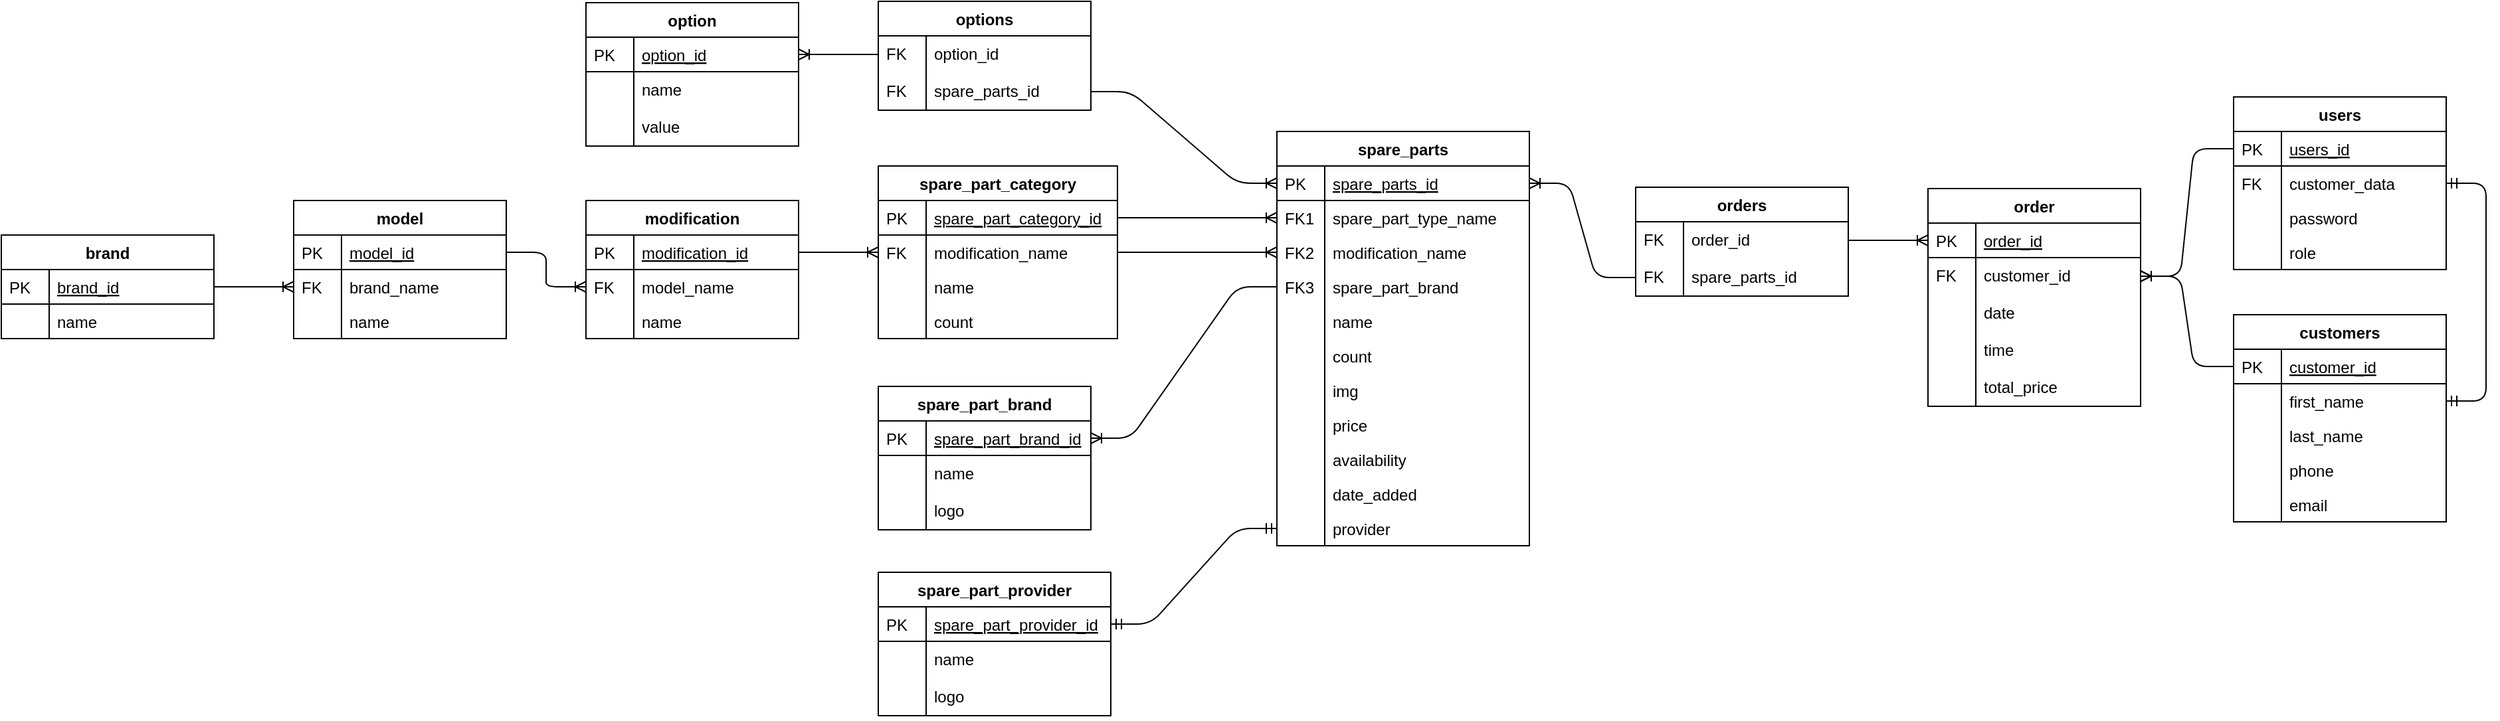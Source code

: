 <mxfile version="13.0.3" type="device"><diagram id="C5RBs43oDa-KdzZeNtuy" name="Page-1"><mxGraphModel dx="1422" dy="822" grid="1" gridSize="5" guides="1" tooltips="1" connect="1" arrows="1" fold="1" page="1" pageScale="1" pageWidth="827" pageHeight="1169" math="0" shadow="0"><root><mxCell id="WIyWlLk6GJQsqaUBKTNV-0"/><mxCell id="WIyWlLk6GJQsqaUBKTNV-1" parent="WIyWlLk6GJQsqaUBKTNV-0"/><mxCell id="DU6NOYqYR6JIWYNQKBQl-0" value="" style="edgeStyle=entityRelationEdgeStyle;fontSize=12;html=1;endArrow=ERoneToMany;" parent="WIyWlLk6GJQsqaUBKTNV-1" source="zkfFHV4jXpPFQw0GAbJ--52" target="zkfFHV4jXpPFQw0GAbJ--59" edge="1"><mxGeometry width="100" height="100" relative="1" as="geometry"><mxPoint x="360" y="540" as="sourcePoint"/><mxPoint x="460" y="440" as="targetPoint"/></mxGeometry></mxCell><mxCell id="DU6NOYqYR6JIWYNQKBQl-1" value="" style="edgeStyle=entityRelationEdgeStyle;fontSize=12;html=1;endArrow=ERoneToMany;" parent="WIyWlLk6GJQsqaUBKTNV-1" source="zkfFHV4jXpPFQw0GAbJ--57" target="zkfFHV4jXpPFQw0GAbJ--67" edge="1"><mxGeometry width="100" height="100" relative="1" as="geometry"><mxPoint x="320" y="405.0" as="sourcePoint"/><mxPoint x="370" y="405.0" as="targetPoint"/></mxGeometry></mxCell><mxCell id="DU6NOYqYR6JIWYNQKBQl-25" value="" style="edgeStyle=entityRelationEdgeStyle;fontSize=12;html=1;endArrow=ERoneToMany;" parent="WIyWlLk6GJQsqaUBKTNV-1" source="DU6NOYqYR6JIWYNQKBQl-21" target="DU6NOYqYR6JIWYNQKBQl-16" edge="1"><mxGeometry width="100" height="100" relative="1" as="geometry"><mxPoint x="310" y="405" as="sourcePoint"/><mxPoint x="370" y="405.0" as="targetPoint"/></mxGeometry></mxCell><mxCell id="DU6NOYqYR6JIWYNQKBQl-26" value="" style="edgeStyle=entityRelationEdgeStyle;fontSize=12;html=1;endArrow=ERoneToMany;" parent="WIyWlLk6GJQsqaUBKTNV-1" source="DU6NOYqYR6JIWYNQKBQl-58" target="DU6NOYqYR6JIWYNQKBQl-18" edge="1"><mxGeometry width="100" height="100" relative="1" as="geometry"><mxPoint x="750" y="539" as="sourcePoint"/><mxPoint x="850" y="512.0" as="targetPoint"/></mxGeometry></mxCell><mxCell id="DU6NOYqYR6JIWYNQKBQl-60" value="" style="edgeStyle=entityRelationEdgeStyle;fontSize=12;html=1;endArrow=ERoneToMany;" parent="WIyWlLk6GJQsqaUBKTNV-1" source="zkfFHV4jXpPFQw0GAbJ--65" target="DU6NOYqYR6JIWYNQKBQl-58" edge="1"><mxGeometry width="100" height="100" relative="1" as="geometry"><mxPoint x="970" y="353" as="sourcePoint"/><mxPoint x="1040" y="353" as="targetPoint"/></mxGeometry></mxCell><mxCell id="DU6NOYqYR6JIWYNQKBQl-94" value="" style="edgeStyle=entityRelationEdgeStyle;fontSize=12;html=1;endArrow=ERoneToMany;" parent="WIyWlLk6GJQsqaUBKTNV-1" source="DU6NOYqYR6JIWYNQKBQl-50" target="DU6NOYqYR6JIWYNQKBQl-88" edge="1"><mxGeometry width="100" height="100" relative="1" as="geometry"><mxPoint x="970" y="396" as="sourcePoint"/><mxPoint x="1110" y="396" as="targetPoint"/></mxGeometry></mxCell><mxCell id="DU6NOYqYR6JIWYNQKBQl-102" value="" style="edgeStyle=entityRelationEdgeStyle;fontSize=12;html=1;endArrow=ERoneToMany;" parent="WIyWlLk6GJQsqaUBKTNV-1" source="DU6NOYqYR6JIWYNQKBQl-98" target="DU6NOYqYR6JIWYNQKBQl-86" edge="1"><mxGeometry width="100" height="100" relative="1" as="geometry"><mxPoint x="1830" y="315.0" as="sourcePoint"/><mxPoint x="1490" y="530" as="targetPoint"/></mxGeometry></mxCell><mxCell id="DU6NOYqYR6JIWYNQKBQl-103" value="" style="edgeStyle=entityRelationEdgeStyle;fontSize=12;html=1;endArrow=ERoneToMany;" parent="WIyWlLk6GJQsqaUBKTNV-1" source="DU6NOYqYR6JIWYNQKBQl-100" target="DU6NOYqYR6JIWYNQKBQl-14" edge="1"><mxGeometry width="100" height="100" relative="1" as="geometry"><mxPoint x="1600" y="315.0" as="sourcePoint"/><mxPoint x="1390" y="490" as="targetPoint"/></mxGeometry></mxCell><mxCell id="DU6NOYqYR6JIWYNQKBQl-113" value="" style="edgeStyle=entityRelationEdgeStyle;fontSize=12;html=1;endArrow=ERoneToMany;" parent="WIyWlLk6GJQsqaUBKTNV-1" source="DU6NOYqYR6JIWYNQKBQl-105" target="DU6NOYqYR6JIWYNQKBQl-88" edge="1"><mxGeometry width="100" height="100" relative="1" as="geometry"><mxPoint x="1830" y="358" as="sourcePoint"/><mxPoint x="1760" y="385" as="targetPoint"/></mxGeometry></mxCell><mxCell id="DU6NOYqYR6JIWYNQKBQl-114" value="" style="edgeStyle=entityRelationEdgeStyle;fontSize=12;html=1;endArrow=ERmandOne;startArrow=ERmandOne;" parent="WIyWlLk6GJQsqaUBKTNV-1" source="DU6NOYqYR6JIWYNQKBQl-107" target="DU6NOYqYR6JIWYNQKBQl-52" edge="1"><mxGeometry width="100" height="100" relative="1" as="geometry"><mxPoint x="1680" y="386" as="sourcePoint"/><mxPoint x="1780" y="286" as="targetPoint"/></mxGeometry></mxCell><mxCell id="82HMb4MOk6cSGSkKUTyn-16" value="" style="edgeStyle=entityRelationEdgeStyle;fontSize=12;html=1;endArrow=ERoneToMany;" parent="WIyWlLk6GJQsqaUBKTNV-1" source="3iMdvNOuH19oPu0iHBkl-0" target="82HMb4MOk6cSGSkKUTyn-3" edge="1"><mxGeometry width="100" height="100" relative="1" as="geometry"><mxPoint x="950" y="751" as="sourcePoint"/><mxPoint x="1090" y="751" as="targetPoint"/></mxGeometry></mxCell><mxCell id="82HMb4MOk6cSGSkKUTyn-17" value="" style="edgeStyle=entityRelationEdgeStyle;fontSize=12;html=1;endArrow=ERoneToMany;" parent="WIyWlLk6GJQsqaUBKTNV-1" source="82HMb4MOk6cSGSkKUTyn-12" target="DU6NOYqYR6JIWYNQKBQl-14" edge="1"><mxGeometry width="100" height="100" relative="1" as="geometry"><mxPoint x="960" y="219" as="sourcePoint"/><mxPoint x="837.0" y="729" as="targetPoint"/></mxGeometry></mxCell><mxCell id="zkfFHV4jXpPFQw0GAbJ--56" value="model" style="swimlane;fontStyle=1;childLayout=stackLayout;horizontal=1;startSize=26;horizontalStack=0;resizeParent=1;resizeLast=0;collapsible=1;marginBottom=0;rounded=0;shadow=0;strokeWidth=1;" parent="WIyWlLk6GJQsqaUBKTNV-1" vertex="1"><mxGeometry x="360" y="330" width="160" height="104" as="geometry"><mxRectangle x="370" y="120" width="160" height="26" as="alternateBounds"/></mxGeometry></mxCell><mxCell id="zkfFHV4jXpPFQw0GAbJ--57" value="model_id" style="shape=partialRectangle;top=0;left=0;right=0;bottom=1;align=left;verticalAlign=top;fillColor=none;spacingLeft=40;spacingRight=4;overflow=hidden;rotatable=0;points=[[0,0.5],[1,0.5]];portConstraint=eastwest;dropTarget=0;rounded=0;shadow=0;strokeWidth=1;fontStyle=4" parent="zkfFHV4jXpPFQw0GAbJ--56" vertex="1"><mxGeometry y="26" width="160" height="26" as="geometry"/></mxCell><mxCell id="zkfFHV4jXpPFQw0GAbJ--58" value="PK" style="shape=partialRectangle;top=0;left=0;bottom=0;fillColor=none;align=left;verticalAlign=top;spacingLeft=4;spacingRight=4;overflow=hidden;rotatable=0;points=[];portConstraint=eastwest;part=1;" parent="zkfFHV4jXpPFQw0GAbJ--57" vertex="1" connectable="0"><mxGeometry width="36" height="26" as="geometry"/></mxCell><mxCell id="zkfFHV4jXpPFQw0GAbJ--59" value="brand_name" style="shape=partialRectangle;top=0;left=0;right=0;bottom=0;align=left;verticalAlign=top;fillColor=none;spacingLeft=40;spacingRight=4;overflow=hidden;rotatable=0;points=[[0,0.5],[1,0.5]];portConstraint=eastwest;dropTarget=0;rounded=0;shadow=0;strokeWidth=1;" parent="zkfFHV4jXpPFQw0GAbJ--56" vertex="1"><mxGeometry y="52" width="160" height="26" as="geometry"/></mxCell><mxCell id="zkfFHV4jXpPFQw0GAbJ--60" value="FK" style="shape=partialRectangle;top=0;left=0;bottom=0;fillColor=none;align=left;verticalAlign=top;spacingLeft=4;spacingRight=4;overflow=hidden;rotatable=0;points=[];portConstraint=eastwest;part=1;" parent="zkfFHV4jXpPFQw0GAbJ--59" vertex="1" connectable="0"><mxGeometry width="36" height="26" as="geometry"/></mxCell><mxCell id="zkfFHV4jXpPFQw0GAbJ--61" value="name" style="shape=partialRectangle;top=0;left=0;right=0;bottom=0;align=left;verticalAlign=top;fillColor=none;spacingLeft=40;spacingRight=4;overflow=hidden;rotatable=0;points=[[0,0.5],[1,0.5]];portConstraint=eastwest;dropTarget=0;rounded=0;shadow=0;strokeWidth=1;" parent="zkfFHV4jXpPFQw0GAbJ--56" vertex="1"><mxGeometry y="78" width="160" height="26" as="geometry"/></mxCell><mxCell id="zkfFHV4jXpPFQw0GAbJ--62" value="" style="shape=partialRectangle;top=0;left=0;bottom=0;fillColor=none;align=left;verticalAlign=top;spacingLeft=4;spacingRight=4;overflow=hidden;rotatable=0;points=[];portConstraint=eastwest;part=1;" parent="zkfFHV4jXpPFQw0GAbJ--61" vertex="1" connectable="0"><mxGeometry width="36" height="26" as="geometry"/></mxCell><mxCell id="zkfFHV4jXpPFQw0GAbJ--64" value="modification" style="swimlane;fontStyle=1;childLayout=stackLayout;horizontal=1;startSize=26;horizontalStack=0;resizeParent=1;resizeLast=0;collapsible=1;marginBottom=0;rounded=0;shadow=0;strokeWidth=1;" parent="WIyWlLk6GJQsqaUBKTNV-1" vertex="1"><mxGeometry x="580" y="330" width="160" height="104" as="geometry"><mxRectangle x="590" y="120" width="160" height="26" as="alternateBounds"/></mxGeometry></mxCell><mxCell id="zkfFHV4jXpPFQw0GAbJ--65" value="modification_id" style="shape=partialRectangle;top=0;left=0;right=0;bottom=1;align=left;verticalAlign=top;fillColor=none;spacingLeft=40;spacingRight=4;overflow=hidden;rotatable=0;points=[[0,0.5],[1,0.5]];portConstraint=eastwest;dropTarget=0;rounded=0;shadow=0;strokeWidth=1;fontStyle=4" parent="zkfFHV4jXpPFQw0GAbJ--64" vertex="1"><mxGeometry y="26" width="160" height="26" as="geometry"/></mxCell><mxCell id="zkfFHV4jXpPFQw0GAbJ--66" value="PK" style="shape=partialRectangle;top=0;left=0;bottom=0;fillColor=none;align=left;verticalAlign=top;spacingLeft=4;spacingRight=4;overflow=hidden;rotatable=0;points=[];portConstraint=eastwest;part=1;" parent="zkfFHV4jXpPFQw0GAbJ--65" vertex="1" connectable="0"><mxGeometry width="36" height="26" as="geometry"/></mxCell><mxCell id="zkfFHV4jXpPFQw0GAbJ--67" value="model_name" style="shape=partialRectangle;top=0;left=0;right=0;bottom=0;align=left;verticalAlign=top;fillColor=none;spacingLeft=40;spacingRight=4;overflow=hidden;rotatable=0;points=[[0,0.5],[1,0.5]];portConstraint=eastwest;dropTarget=0;rounded=0;shadow=0;strokeWidth=1;" parent="zkfFHV4jXpPFQw0GAbJ--64" vertex="1"><mxGeometry y="52" width="160" height="26" as="geometry"/></mxCell><mxCell id="zkfFHV4jXpPFQw0GAbJ--68" value="FK" style="shape=partialRectangle;top=0;left=0;bottom=0;fillColor=none;align=left;verticalAlign=top;spacingLeft=4;spacingRight=4;overflow=hidden;rotatable=0;points=[];portConstraint=eastwest;part=1;" parent="zkfFHV4jXpPFQw0GAbJ--67" vertex="1" connectable="0"><mxGeometry width="36" height="26" as="geometry"/></mxCell><mxCell id="zkfFHV4jXpPFQw0GAbJ--69" value="name" style="shape=partialRectangle;top=0;left=0;right=0;bottom=0;align=left;verticalAlign=top;fillColor=none;spacingLeft=40;spacingRight=4;overflow=hidden;rotatable=0;points=[[0,0.5],[1,0.5]];portConstraint=eastwest;dropTarget=0;rounded=0;shadow=0;strokeWidth=1;" parent="zkfFHV4jXpPFQw0GAbJ--64" vertex="1"><mxGeometry y="78" width="160" height="26" as="geometry"/></mxCell><mxCell id="zkfFHV4jXpPFQw0GAbJ--70" value="" style="shape=partialRectangle;top=0;left=0;bottom=0;fillColor=none;align=left;verticalAlign=top;spacingLeft=4;spacingRight=4;overflow=hidden;rotatable=0;points=[];portConstraint=eastwest;part=1;" parent="zkfFHV4jXpPFQw0GAbJ--69" vertex="1" connectable="0"><mxGeometry width="36" height="26" as="geometry"/></mxCell><mxCell id="zkfFHV4jXpPFQw0GAbJ--51" value="brand" style="swimlane;fontStyle=1;childLayout=stackLayout;horizontal=1;startSize=26;horizontalStack=0;resizeParent=1;resizeLast=0;collapsible=1;marginBottom=0;rounded=0;shadow=0;strokeWidth=1;" parent="WIyWlLk6GJQsqaUBKTNV-1" vertex="1"><mxGeometry x="140" y="356" width="160" height="78" as="geometry"><mxRectangle x="150" y="146" width="160" height="26" as="alternateBounds"/></mxGeometry></mxCell><mxCell id="zkfFHV4jXpPFQw0GAbJ--52" value="brand_id" style="shape=partialRectangle;top=0;left=0;right=0;bottom=1;align=left;verticalAlign=top;fillColor=none;spacingLeft=40;spacingRight=4;overflow=hidden;rotatable=0;points=[[0,0.5],[1,0.5]];portConstraint=eastwest;dropTarget=0;rounded=0;shadow=0;strokeWidth=1;fontStyle=4" parent="zkfFHV4jXpPFQw0GAbJ--51" vertex="1"><mxGeometry y="26" width="160" height="26" as="geometry"/></mxCell><mxCell id="zkfFHV4jXpPFQw0GAbJ--53" value="PK" style="shape=partialRectangle;top=0;left=0;bottom=0;fillColor=none;align=left;verticalAlign=top;spacingLeft=4;spacingRight=4;overflow=hidden;rotatable=0;points=[];portConstraint=eastwest;part=1;" parent="zkfFHV4jXpPFQw0GAbJ--52" vertex="1" connectable="0"><mxGeometry width="36" height="26" as="geometry"/></mxCell><mxCell id="zkfFHV4jXpPFQw0GAbJ--54" value="name" style="shape=partialRectangle;top=0;left=0;right=0;bottom=0;align=left;verticalAlign=top;fillColor=none;spacingLeft=40;spacingRight=4;overflow=hidden;rotatable=0;points=[[0,0.5],[1,0.5]];portConstraint=eastwest;dropTarget=0;rounded=0;shadow=0;strokeWidth=1;" parent="zkfFHV4jXpPFQw0GAbJ--51" vertex="1"><mxGeometry y="52" width="160" height="26" as="geometry"/></mxCell><mxCell id="zkfFHV4jXpPFQw0GAbJ--55" value="" style="shape=partialRectangle;top=0;left=0;bottom=0;fillColor=none;align=left;verticalAlign=top;spacingLeft=4;spacingRight=4;overflow=hidden;rotatable=0;points=[];portConstraint=eastwest;part=1;" parent="zkfFHV4jXpPFQw0GAbJ--54" vertex="1" connectable="0"><mxGeometry width="36" height="26" as="geometry"/></mxCell><mxCell id="DU6NOYqYR6JIWYNQKBQl-20" value="spare_part_category" style="swimlane;fontStyle=1;childLayout=stackLayout;horizontal=1;startSize=26;horizontalStack=0;resizeParent=1;resizeLast=0;collapsible=1;marginBottom=0;rounded=0;shadow=0;strokeWidth=1;" parent="WIyWlLk6GJQsqaUBKTNV-1" vertex="1"><mxGeometry x="800" y="304" width="180" height="130" as="geometry"><mxRectangle x="150" y="146" width="160" height="26" as="alternateBounds"/></mxGeometry></mxCell><mxCell id="DU6NOYqYR6JIWYNQKBQl-21" value="spare_part_category_id" style="shape=partialRectangle;top=0;left=0;right=0;bottom=1;align=left;verticalAlign=top;fillColor=none;spacingLeft=40;spacingRight=4;overflow=hidden;rotatable=0;points=[[0,0.5],[1,0.5]];portConstraint=eastwest;dropTarget=0;rounded=0;shadow=0;strokeWidth=1;fontStyle=4" parent="DU6NOYqYR6JIWYNQKBQl-20" vertex="1"><mxGeometry y="26" width="180" height="26" as="geometry"/></mxCell><mxCell id="DU6NOYqYR6JIWYNQKBQl-22" value="PK" style="shape=partialRectangle;top=0;left=0;bottom=0;fillColor=none;align=left;verticalAlign=top;spacingLeft=4;spacingRight=4;overflow=hidden;rotatable=0;points=[];portConstraint=eastwest;part=1;" parent="DU6NOYqYR6JIWYNQKBQl-21" vertex="1" connectable="0"><mxGeometry width="36" height="26" as="geometry"/></mxCell><mxCell id="DU6NOYqYR6JIWYNQKBQl-58" value="modification_name" style="shape=partialRectangle;top=0;left=0;right=0;bottom=0;align=left;verticalAlign=top;fillColor=none;spacingLeft=40;spacingRight=4;overflow=hidden;rotatable=0;points=[[0,0.5],[1,0.5]];portConstraint=eastwest;dropTarget=0;rounded=0;shadow=0;strokeWidth=1;" parent="DU6NOYqYR6JIWYNQKBQl-20" vertex="1"><mxGeometry y="52" width="180" height="26" as="geometry"/></mxCell><mxCell id="DU6NOYqYR6JIWYNQKBQl-59" value="FK" style="shape=partialRectangle;top=0;left=0;bottom=0;fillColor=none;align=left;verticalAlign=top;spacingLeft=4;spacingRight=4;overflow=hidden;rotatable=0;points=[];portConstraint=eastwest;part=1;" parent="DU6NOYqYR6JIWYNQKBQl-58" vertex="1" connectable="0"><mxGeometry width="36" height="26" as="geometry"/></mxCell><mxCell id="DU6NOYqYR6JIWYNQKBQl-23" value="name" style="shape=partialRectangle;top=0;left=0;right=0;bottom=0;align=left;verticalAlign=top;fillColor=none;spacingLeft=40;spacingRight=4;overflow=hidden;rotatable=0;points=[[0,0.5],[1,0.5]];portConstraint=eastwest;dropTarget=0;rounded=0;shadow=0;strokeWidth=1;" parent="DU6NOYqYR6JIWYNQKBQl-20" vertex="1"><mxGeometry y="78" width="180" height="26" as="geometry"/></mxCell><mxCell id="DU6NOYqYR6JIWYNQKBQl-24" value="" style="shape=partialRectangle;top=0;left=0;bottom=0;fillColor=none;align=left;verticalAlign=top;spacingLeft=4;spacingRight=4;overflow=hidden;rotatable=0;points=[];portConstraint=eastwest;part=1;" parent="DU6NOYqYR6JIWYNQKBQl-23" vertex="1" connectable="0"><mxGeometry width="36" height="26" as="geometry"/></mxCell><mxCell id="DU6NOYqYR6JIWYNQKBQl-39" value="count" style="shape=partialRectangle;top=0;left=0;right=0;bottom=0;align=left;verticalAlign=top;fillColor=none;spacingLeft=40;spacingRight=4;overflow=hidden;rotatable=0;points=[[0,0.5],[1,0.5]];portConstraint=eastwest;dropTarget=0;rounded=0;shadow=0;strokeWidth=1;" parent="DU6NOYqYR6JIWYNQKBQl-20" vertex="1"><mxGeometry y="104" width="180" height="26" as="geometry"/></mxCell><mxCell id="DU6NOYqYR6JIWYNQKBQl-40" value="" style="shape=partialRectangle;top=0;left=0;bottom=0;fillColor=none;align=left;verticalAlign=top;spacingLeft=4;spacingRight=4;overflow=hidden;rotatable=0;points=[];portConstraint=eastwest;part=1;" parent="DU6NOYqYR6JIWYNQKBQl-39" vertex="1" connectable="0"><mxGeometry width="36" height="26" as="geometry"/></mxCell><mxCell id="DU6NOYqYR6JIWYNQKBQl-85" value="order" style="swimlane;fontStyle=1;childLayout=stackLayout;horizontal=1;startSize=26;horizontalStack=0;resizeParent=1;resizeLast=0;collapsible=1;marginBottom=0;rounded=0;shadow=0;strokeWidth=1;" parent="WIyWlLk6GJQsqaUBKTNV-1" vertex="1"><mxGeometry x="1590" y="321" width="160" height="164" as="geometry"><mxRectangle x="150" y="146" width="160" height="26" as="alternateBounds"/></mxGeometry></mxCell><mxCell id="DU6NOYqYR6JIWYNQKBQl-86" value="order_id" style="shape=partialRectangle;top=0;left=0;right=0;bottom=1;align=left;verticalAlign=top;fillColor=none;spacingLeft=40;spacingRight=4;overflow=hidden;rotatable=0;points=[[0,0.5],[1,0.5]];portConstraint=eastwest;dropTarget=0;rounded=0;shadow=0;strokeWidth=1;fontStyle=4" parent="DU6NOYqYR6JIWYNQKBQl-85" vertex="1"><mxGeometry y="26" width="160" height="26" as="geometry"/></mxCell><mxCell id="DU6NOYqYR6JIWYNQKBQl-87" value="PK" style="shape=partialRectangle;top=0;left=0;bottom=0;fillColor=none;align=left;verticalAlign=top;spacingLeft=4;spacingRight=4;overflow=hidden;rotatable=0;points=[];portConstraint=eastwest;part=1;" parent="DU6NOYqYR6JIWYNQKBQl-86" vertex="1" connectable="0"><mxGeometry width="36" height="26" as="geometry"/></mxCell><mxCell id="DU6NOYqYR6JIWYNQKBQl-88" value="customer_id" style="shape=partialRectangle;top=0;left=0;right=0;bottom=0;align=left;verticalAlign=top;fillColor=none;spacingLeft=40;spacingRight=4;overflow=hidden;rotatable=0;points=[[0,0.5],[1,0.5]];portConstraint=eastwest;dropTarget=0;rounded=0;shadow=0;strokeWidth=1;" parent="DU6NOYqYR6JIWYNQKBQl-85" vertex="1"><mxGeometry y="52" width="160" height="28" as="geometry"/></mxCell><mxCell id="DU6NOYqYR6JIWYNQKBQl-89" value="FK" style="shape=partialRectangle;top=0;left=0;bottom=0;fillColor=none;align=left;verticalAlign=top;spacingLeft=4;spacingRight=4;overflow=hidden;rotatable=0;points=[];portConstraint=eastwest;part=1;" parent="DU6NOYqYR6JIWYNQKBQl-88" vertex="1" connectable="0"><mxGeometry width="36" height="28" as="geometry"/></mxCell><mxCell id="DU6NOYqYR6JIWYNQKBQl-90" value="date" style="shape=partialRectangle;top=0;left=0;right=0;bottom=0;align=left;verticalAlign=top;fillColor=none;spacingLeft=40;spacingRight=4;overflow=hidden;rotatable=0;points=[[0,0.5],[1,0.5]];portConstraint=eastwest;dropTarget=0;rounded=0;shadow=0;strokeWidth=1;" parent="DU6NOYqYR6JIWYNQKBQl-85" vertex="1"><mxGeometry y="80" width="160" height="28" as="geometry"/></mxCell><mxCell id="DU6NOYqYR6JIWYNQKBQl-91" value="" style="shape=partialRectangle;top=0;left=0;bottom=0;fillColor=none;align=left;verticalAlign=top;spacingLeft=4;spacingRight=4;overflow=hidden;rotatable=0;points=[];portConstraint=eastwest;part=1;" parent="DU6NOYqYR6JIWYNQKBQl-90" vertex="1" connectable="0"><mxGeometry width="36" height="28" as="geometry"/></mxCell><mxCell id="DU6NOYqYR6JIWYNQKBQl-92" value="time" style="shape=partialRectangle;top=0;left=0;right=0;bottom=0;align=left;verticalAlign=top;fillColor=none;spacingLeft=40;spacingRight=4;overflow=hidden;rotatable=0;points=[[0,0.5],[1,0.5]];portConstraint=eastwest;dropTarget=0;rounded=0;shadow=0;strokeWidth=1;" parent="DU6NOYqYR6JIWYNQKBQl-85" vertex="1"><mxGeometry y="108" width="160" height="28" as="geometry"/></mxCell><mxCell id="DU6NOYqYR6JIWYNQKBQl-93" value="" style="shape=partialRectangle;top=0;left=0;bottom=0;fillColor=none;align=left;verticalAlign=top;spacingLeft=4;spacingRight=4;overflow=hidden;rotatable=0;points=[];portConstraint=eastwest;part=1;" parent="DU6NOYqYR6JIWYNQKBQl-92" vertex="1" connectable="0"><mxGeometry width="36" height="28" as="geometry"/></mxCell><mxCell id="MXVTPuAK6uHWYL1iaz4F-14" value="total_price" style="shape=partialRectangle;top=0;left=0;right=0;bottom=0;align=left;verticalAlign=top;fillColor=none;spacingLeft=40;spacingRight=4;overflow=hidden;rotatable=0;points=[[0,0.5],[1,0.5]];portConstraint=eastwest;dropTarget=0;rounded=0;shadow=0;strokeWidth=1;" parent="DU6NOYqYR6JIWYNQKBQl-85" vertex="1"><mxGeometry y="136" width="160" height="28" as="geometry"/></mxCell><mxCell id="MXVTPuAK6uHWYL1iaz4F-15" value="" style="shape=partialRectangle;top=0;left=0;bottom=0;fillColor=none;align=left;verticalAlign=top;spacingLeft=4;spacingRight=4;overflow=hidden;rotatable=0;points=[];portConstraint=eastwest;part=1;" parent="MXVTPuAK6uHWYL1iaz4F-14" vertex="1" connectable="0"><mxGeometry width="36" height="28" as="geometry"/></mxCell><mxCell id="DU6NOYqYR6JIWYNQKBQl-49" value="users" style="swimlane;fontStyle=1;childLayout=stackLayout;horizontal=1;startSize=26;horizontalStack=0;resizeParent=1;resizeLast=0;collapsible=1;marginBottom=0;rounded=0;shadow=0;strokeWidth=1;" parent="WIyWlLk6GJQsqaUBKTNV-1" vertex="1"><mxGeometry x="1820" y="252" width="160" height="130" as="geometry"><mxRectangle x="150" y="146" width="160" height="26" as="alternateBounds"/></mxGeometry></mxCell><mxCell id="DU6NOYqYR6JIWYNQKBQl-50" value="users_id" style="shape=partialRectangle;top=0;left=0;right=0;bottom=1;align=left;verticalAlign=top;fillColor=none;spacingLeft=40;spacingRight=4;overflow=hidden;rotatable=0;points=[[0,0.5],[1,0.5]];portConstraint=eastwest;dropTarget=0;rounded=0;shadow=0;strokeWidth=1;fontStyle=4" parent="DU6NOYqYR6JIWYNQKBQl-49" vertex="1"><mxGeometry y="26" width="160" height="26" as="geometry"/></mxCell><mxCell id="DU6NOYqYR6JIWYNQKBQl-51" value="PK" style="shape=partialRectangle;top=0;left=0;bottom=0;fillColor=none;align=left;verticalAlign=top;spacingLeft=4;spacingRight=4;overflow=hidden;rotatable=0;points=[];portConstraint=eastwest;part=1;" parent="DU6NOYqYR6JIWYNQKBQl-50" vertex="1" connectable="0"><mxGeometry width="36" height="26" as="geometry"/></mxCell><mxCell id="DU6NOYqYR6JIWYNQKBQl-52" value="customer_data" style="shape=partialRectangle;top=0;left=0;right=0;bottom=0;align=left;verticalAlign=top;fillColor=none;spacingLeft=40;spacingRight=4;overflow=hidden;rotatable=0;points=[[0,0.5],[1,0.5]];portConstraint=eastwest;dropTarget=0;rounded=0;shadow=0;strokeWidth=1;" parent="DU6NOYqYR6JIWYNQKBQl-49" vertex="1"><mxGeometry y="52" width="160" height="26" as="geometry"/></mxCell><mxCell id="DU6NOYqYR6JIWYNQKBQl-53" value="FK" style="shape=partialRectangle;top=0;left=0;bottom=0;fillColor=none;align=left;verticalAlign=top;spacingLeft=4;spacingRight=4;overflow=hidden;rotatable=0;points=[];portConstraint=eastwest;part=1;" parent="DU6NOYqYR6JIWYNQKBQl-52" vertex="1" connectable="0"><mxGeometry width="36" height="26" as="geometry"/></mxCell><mxCell id="DU6NOYqYR6JIWYNQKBQl-54" value="password" style="shape=partialRectangle;top=0;left=0;right=0;bottom=0;align=left;verticalAlign=top;fillColor=none;spacingLeft=40;spacingRight=4;overflow=hidden;rotatable=0;points=[[0,0.5],[1,0.5]];portConstraint=eastwest;dropTarget=0;rounded=0;shadow=0;strokeWidth=1;" parent="DU6NOYqYR6JIWYNQKBQl-49" vertex="1"><mxGeometry y="78" width="160" height="26" as="geometry"/></mxCell><mxCell id="DU6NOYqYR6JIWYNQKBQl-55" value="" style="shape=partialRectangle;top=0;left=0;bottom=0;fillColor=none;align=left;verticalAlign=top;spacingLeft=4;spacingRight=4;overflow=hidden;rotatable=0;points=[];portConstraint=eastwest;part=1;" parent="DU6NOYqYR6JIWYNQKBQl-54" vertex="1" connectable="0"><mxGeometry width="36" height="26" as="geometry"/></mxCell><mxCell id="DU6NOYqYR6JIWYNQKBQl-56" value="role" style="shape=partialRectangle;top=0;left=0;right=0;bottom=0;align=left;verticalAlign=top;fillColor=none;spacingLeft=40;spacingRight=4;overflow=hidden;rotatable=0;points=[[0,0.5],[1,0.5]];portConstraint=eastwest;dropTarget=0;rounded=0;shadow=0;strokeWidth=1;" parent="DU6NOYqYR6JIWYNQKBQl-49" vertex="1"><mxGeometry y="104" width="160" height="26" as="geometry"/></mxCell><mxCell id="DU6NOYqYR6JIWYNQKBQl-57" value="" style="shape=partialRectangle;top=0;left=0;bottom=0;fillColor=none;align=left;verticalAlign=top;spacingLeft=4;spacingRight=4;overflow=hidden;rotatable=0;points=[];portConstraint=eastwest;part=1;" parent="DU6NOYqYR6JIWYNQKBQl-56" vertex="1" connectable="0"><mxGeometry width="36" height="26" as="geometry"/></mxCell><mxCell id="DU6NOYqYR6JIWYNQKBQl-104" value="customers" style="swimlane;fontStyle=1;childLayout=stackLayout;horizontal=1;startSize=26;horizontalStack=0;resizeParent=1;resizeLast=0;collapsible=1;marginBottom=0;rounded=0;shadow=0;strokeWidth=1;" parent="WIyWlLk6GJQsqaUBKTNV-1" vertex="1"><mxGeometry x="1820" y="416" width="160" height="156" as="geometry"><mxRectangle x="150" y="146" width="160" height="26" as="alternateBounds"/></mxGeometry></mxCell><mxCell id="DU6NOYqYR6JIWYNQKBQl-105" value="customer_id" style="shape=partialRectangle;top=0;left=0;right=0;bottom=1;align=left;verticalAlign=top;fillColor=none;spacingLeft=40;spacingRight=4;overflow=hidden;rotatable=0;points=[[0,0.5],[1,0.5]];portConstraint=eastwest;dropTarget=0;rounded=0;shadow=0;strokeWidth=1;fontStyle=4" parent="DU6NOYqYR6JIWYNQKBQl-104" vertex="1"><mxGeometry y="26" width="160" height="26" as="geometry"/></mxCell><mxCell id="DU6NOYqYR6JIWYNQKBQl-106" value="PK" style="shape=partialRectangle;top=0;left=0;bottom=0;fillColor=none;align=left;verticalAlign=top;spacingLeft=4;spacingRight=4;overflow=hidden;rotatable=0;points=[];portConstraint=eastwest;part=1;" parent="DU6NOYqYR6JIWYNQKBQl-105" vertex="1" connectable="0"><mxGeometry width="36" height="26" as="geometry"/></mxCell><mxCell id="DU6NOYqYR6JIWYNQKBQl-107" value="first_name" style="shape=partialRectangle;top=0;left=0;right=0;bottom=0;align=left;verticalAlign=top;fillColor=none;spacingLeft=40;spacingRight=4;overflow=hidden;rotatable=0;points=[[0,0.5],[1,0.5]];portConstraint=eastwest;dropTarget=0;rounded=0;shadow=0;strokeWidth=1;" parent="DU6NOYqYR6JIWYNQKBQl-104" vertex="1"><mxGeometry y="52" width="160" height="26" as="geometry"/></mxCell><mxCell id="DU6NOYqYR6JIWYNQKBQl-108" value="" style="shape=partialRectangle;top=0;left=0;bottom=0;fillColor=none;align=left;verticalAlign=top;spacingLeft=4;spacingRight=4;overflow=hidden;rotatable=0;points=[];portConstraint=eastwest;part=1;" parent="DU6NOYqYR6JIWYNQKBQl-107" vertex="1" connectable="0"><mxGeometry width="36" height="26" as="geometry"/></mxCell><mxCell id="DU6NOYqYR6JIWYNQKBQl-109" value="last_name" style="shape=partialRectangle;top=0;left=0;right=0;bottom=0;align=left;verticalAlign=top;fillColor=none;spacingLeft=40;spacingRight=4;overflow=hidden;rotatable=0;points=[[0,0.5],[1,0.5]];portConstraint=eastwest;dropTarget=0;rounded=0;shadow=0;strokeWidth=1;" parent="DU6NOYqYR6JIWYNQKBQl-104" vertex="1"><mxGeometry y="78" width="160" height="26" as="geometry"/></mxCell><mxCell id="DU6NOYqYR6JIWYNQKBQl-110" value="" style="shape=partialRectangle;top=0;left=0;bottom=0;fillColor=none;align=left;verticalAlign=top;spacingLeft=4;spacingRight=4;overflow=hidden;rotatable=0;points=[];portConstraint=eastwest;part=1;" parent="DU6NOYqYR6JIWYNQKBQl-109" vertex="1" connectable="0"><mxGeometry width="36" height="26" as="geometry"/></mxCell><mxCell id="DU6NOYqYR6JIWYNQKBQl-111" value="phone" style="shape=partialRectangle;top=0;left=0;right=0;bottom=0;align=left;verticalAlign=top;fillColor=none;spacingLeft=40;spacingRight=4;overflow=hidden;rotatable=0;points=[[0,0.5],[1,0.5]];portConstraint=eastwest;dropTarget=0;rounded=0;shadow=0;strokeWidth=1;" parent="DU6NOYqYR6JIWYNQKBQl-104" vertex="1"><mxGeometry y="104" width="160" height="26" as="geometry"/></mxCell><mxCell id="DU6NOYqYR6JIWYNQKBQl-112" value="" style="shape=partialRectangle;top=0;left=0;bottom=0;fillColor=none;align=left;verticalAlign=top;spacingLeft=4;spacingRight=4;overflow=hidden;rotatable=0;points=[];portConstraint=eastwest;part=1;" parent="DU6NOYqYR6JIWYNQKBQl-111" vertex="1" connectable="0"><mxGeometry width="36" height="26" as="geometry"/></mxCell><mxCell id="DU6NOYqYR6JIWYNQKBQl-115" value="email" style="shape=partialRectangle;top=0;left=0;right=0;bottom=0;align=left;verticalAlign=top;fillColor=none;spacingLeft=40;spacingRight=4;overflow=hidden;rotatable=0;points=[[0,0.5],[1,0.5]];portConstraint=eastwest;dropTarget=0;rounded=0;shadow=0;strokeWidth=1;" parent="DU6NOYqYR6JIWYNQKBQl-104" vertex="1"><mxGeometry y="130" width="160" height="26" as="geometry"/></mxCell><mxCell id="DU6NOYqYR6JIWYNQKBQl-116" value="" style="shape=partialRectangle;top=0;left=0;bottom=0;fillColor=none;align=left;verticalAlign=top;spacingLeft=4;spacingRight=4;overflow=hidden;rotatable=0;points=[];portConstraint=eastwest;part=1;" parent="DU6NOYqYR6JIWYNQKBQl-115" vertex="1" connectable="0"><mxGeometry width="36" height="26" as="geometry"/></mxCell><mxCell id="DU6NOYqYR6JIWYNQKBQl-72" value="spare_part_brand" style="swimlane;fontStyle=1;childLayout=stackLayout;horizontal=1;startSize=26;horizontalStack=0;resizeParent=1;resizeLast=0;collapsible=1;marginBottom=0;rounded=0;shadow=0;strokeWidth=1;" parent="WIyWlLk6GJQsqaUBKTNV-1" vertex="1"><mxGeometry x="800" y="470" width="160" height="108" as="geometry"><mxRectangle x="150" y="146" width="160" height="26" as="alternateBounds"/></mxGeometry></mxCell><mxCell id="DU6NOYqYR6JIWYNQKBQl-73" value="spare_part_brand_id" style="shape=partialRectangle;top=0;left=0;right=0;bottom=1;align=left;verticalAlign=top;fillColor=none;spacingLeft=40;spacingRight=4;overflow=hidden;rotatable=0;points=[[0,0.5],[1,0.5]];portConstraint=eastwest;dropTarget=0;rounded=0;shadow=0;strokeWidth=1;fontStyle=4" parent="DU6NOYqYR6JIWYNQKBQl-72" vertex="1"><mxGeometry y="26" width="160" height="26" as="geometry"/></mxCell><mxCell id="DU6NOYqYR6JIWYNQKBQl-74" value="PK" style="shape=partialRectangle;top=0;left=0;bottom=0;fillColor=none;align=left;verticalAlign=top;spacingLeft=4;spacingRight=4;overflow=hidden;rotatable=0;points=[];portConstraint=eastwest;part=1;" parent="DU6NOYqYR6JIWYNQKBQl-73" vertex="1" connectable="0"><mxGeometry width="36" height="26" as="geometry"/></mxCell><mxCell id="DU6NOYqYR6JIWYNQKBQl-75" value="name" style="shape=partialRectangle;top=0;left=0;right=0;bottom=0;align=left;verticalAlign=top;fillColor=none;spacingLeft=40;spacingRight=4;overflow=hidden;rotatable=0;points=[[0,0.5],[1,0.5]];portConstraint=eastwest;dropTarget=0;rounded=0;shadow=0;strokeWidth=1;" parent="DU6NOYqYR6JIWYNQKBQl-72" vertex="1"><mxGeometry y="52" width="160" height="28" as="geometry"/></mxCell><mxCell id="DU6NOYqYR6JIWYNQKBQl-76" value="" style="shape=partialRectangle;top=0;left=0;bottom=0;fillColor=none;align=left;verticalAlign=top;spacingLeft=4;spacingRight=4;overflow=hidden;rotatable=0;points=[];portConstraint=eastwest;part=1;" parent="DU6NOYqYR6JIWYNQKBQl-75" vertex="1" connectable="0"><mxGeometry width="36" height="28" as="geometry"/></mxCell><mxCell id="MXVTPuAK6uHWYL1iaz4F-0" value="logo" style="shape=partialRectangle;top=0;left=0;right=0;bottom=0;align=left;verticalAlign=top;fillColor=none;spacingLeft=40;spacingRight=4;overflow=hidden;rotatable=0;points=[[0,0.5],[1,0.5]];portConstraint=eastwest;dropTarget=0;rounded=0;shadow=0;strokeWidth=1;" parent="DU6NOYqYR6JIWYNQKBQl-72" vertex="1"><mxGeometry y="80" width="160" height="28" as="geometry"/></mxCell><mxCell id="MXVTPuAK6uHWYL1iaz4F-1" value="" style="shape=partialRectangle;top=0;left=0;bottom=0;fillColor=none;align=left;verticalAlign=top;spacingLeft=4;spacingRight=4;overflow=hidden;rotatable=0;points=[];portConstraint=eastwest;part=1;" parent="MXVTPuAK6uHWYL1iaz4F-0" vertex="1" connectable="0"><mxGeometry width="36" height="28" as="geometry"/></mxCell><mxCell id="DU6NOYqYR6JIWYNQKBQl-13" value="spare_parts" style="swimlane;fontStyle=1;childLayout=stackLayout;horizontal=1;startSize=26;horizontalStack=0;resizeParent=1;resizeLast=0;collapsible=1;marginBottom=0;rounded=0;shadow=0;strokeWidth=1;" parent="WIyWlLk6GJQsqaUBKTNV-1" vertex="1"><mxGeometry x="1100" y="278" width="190" height="312" as="geometry"><mxRectangle x="590" y="120" width="160" height="26" as="alternateBounds"/></mxGeometry></mxCell><mxCell id="DU6NOYqYR6JIWYNQKBQl-14" value="spare_parts_id" style="shape=partialRectangle;top=0;left=0;right=0;bottom=1;align=left;verticalAlign=top;fillColor=none;spacingLeft=40;spacingRight=4;overflow=hidden;rotatable=0;points=[[0,0.5],[1,0.5]];portConstraint=eastwest;dropTarget=0;rounded=0;shadow=0;strokeWidth=1;fontStyle=4" parent="DU6NOYqYR6JIWYNQKBQl-13" vertex="1"><mxGeometry y="26" width="190" height="26" as="geometry"/></mxCell><mxCell id="DU6NOYqYR6JIWYNQKBQl-15" value="PK" style="shape=partialRectangle;top=0;left=0;bottom=0;fillColor=none;align=left;verticalAlign=top;spacingLeft=4;spacingRight=4;overflow=hidden;rotatable=0;points=[];portConstraint=eastwest;part=1;" parent="DU6NOYqYR6JIWYNQKBQl-14" vertex="1" connectable="0"><mxGeometry width="36" height="26" as="geometry"/></mxCell><mxCell id="DU6NOYqYR6JIWYNQKBQl-16" value="spare_part_type_name" style="shape=partialRectangle;top=0;left=0;right=0;bottom=0;align=left;verticalAlign=top;fillColor=none;spacingLeft=40;spacingRight=4;overflow=hidden;rotatable=0;points=[[0,0.5],[1,0.5]];portConstraint=eastwest;dropTarget=0;rounded=0;shadow=0;strokeWidth=1;" parent="DU6NOYqYR6JIWYNQKBQl-13" vertex="1"><mxGeometry y="52" width="190" height="26" as="geometry"/></mxCell><mxCell id="DU6NOYqYR6JIWYNQKBQl-17" value="FK1" style="shape=partialRectangle;top=0;left=0;bottom=0;fillColor=none;align=left;verticalAlign=top;spacingLeft=4;spacingRight=4;overflow=hidden;rotatable=0;points=[];portConstraint=eastwest;part=1;" parent="DU6NOYqYR6JIWYNQKBQl-16" vertex="1" connectable="0"><mxGeometry width="36" height="26" as="geometry"/></mxCell><mxCell id="DU6NOYqYR6JIWYNQKBQl-18" value="modification_name" style="shape=partialRectangle;top=0;left=0;right=0;bottom=0;align=left;verticalAlign=top;fillColor=none;spacingLeft=40;spacingRight=4;overflow=hidden;rotatable=0;points=[[0,0.5],[1,0.5]];portConstraint=eastwest;dropTarget=0;rounded=0;shadow=0;strokeWidth=1;fontStyle=0" parent="DU6NOYqYR6JIWYNQKBQl-13" vertex="1"><mxGeometry y="78" width="190" height="26" as="geometry"/></mxCell><mxCell id="DU6NOYqYR6JIWYNQKBQl-19" value="FK2" style="shape=partialRectangle;top=0;left=0;bottom=0;fillColor=none;align=left;verticalAlign=top;spacingLeft=4;spacingRight=4;overflow=hidden;rotatable=0;points=[];portConstraint=eastwest;part=1;" parent="DU6NOYqYR6JIWYNQKBQl-18" vertex="1" connectable="0"><mxGeometry width="36" height="26" as="geometry"/></mxCell><mxCell id="DU6NOYqYR6JIWYNQKBQl-81" value="spare_part_brand" style="shape=partialRectangle;top=0;left=0;right=0;bottom=0;align=left;verticalAlign=top;fillColor=none;spacingLeft=40;spacingRight=4;overflow=hidden;rotatable=0;points=[[0,0.5],[1,0.5]];portConstraint=eastwest;dropTarget=0;rounded=0;shadow=0;strokeWidth=1;fontStyle=0" parent="DU6NOYqYR6JIWYNQKBQl-13" vertex="1"><mxGeometry y="104" width="190" height="26" as="geometry"/></mxCell><mxCell id="DU6NOYqYR6JIWYNQKBQl-82" value="FK3" style="shape=partialRectangle;top=0;left=0;bottom=0;fillColor=none;align=left;verticalAlign=top;spacingLeft=4;spacingRight=4;overflow=hidden;rotatable=0;points=[];portConstraint=eastwest;part=1;" parent="DU6NOYqYR6JIWYNQKBQl-81" vertex="1" connectable="0"><mxGeometry width="36" height="26" as="geometry"/></mxCell><mxCell id="DU6NOYqYR6JIWYNQKBQl-27" value="name" style="shape=partialRectangle;top=0;left=0;right=0;bottom=0;align=left;verticalAlign=top;fillColor=none;spacingLeft=40;spacingRight=4;overflow=hidden;rotatable=0;points=[[0,0.5],[1,0.5]];portConstraint=eastwest;dropTarget=0;rounded=0;shadow=0;strokeWidth=1;fontStyle=0" parent="DU6NOYqYR6JIWYNQKBQl-13" vertex="1"><mxGeometry y="130" width="190" height="26" as="geometry"/></mxCell><mxCell id="DU6NOYqYR6JIWYNQKBQl-28" value="" style="shape=partialRectangle;top=0;left=0;bottom=0;fillColor=none;align=left;verticalAlign=top;spacingLeft=4;spacingRight=4;overflow=hidden;rotatable=0;points=[];portConstraint=eastwest;part=1;" parent="DU6NOYqYR6JIWYNQKBQl-27" vertex="1" connectable="0"><mxGeometry width="36" height="26" as="geometry"/></mxCell><mxCell id="DU6NOYqYR6JIWYNQKBQl-43" value="count" style="shape=partialRectangle;top=0;left=0;right=0;bottom=0;align=left;verticalAlign=top;fillColor=none;spacingLeft=40;spacingRight=4;overflow=hidden;rotatable=0;points=[[0,0.5],[1,0.5]];portConstraint=eastwest;dropTarget=0;rounded=0;shadow=0;strokeWidth=1;fontStyle=0" parent="DU6NOYqYR6JIWYNQKBQl-13" vertex="1"><mxGeometry y="156" width="190" height="26" as="geometry"/></mxCell><mxCell id="DU6NOYqYR6JIWYNQKBQl-44" value="" style="shape=partialRectangle;top=0;left=0;bottom=0;fillColor=none;align=left;verticalAlign=top;spacingLeft=4;spacingRight=4;overflow=hidden;rotatable=0;points=[];portConstraint=eastwest;part=1;" parent="DU6NOYqYR6JIWYNQKBQl-43" vertex="1" connectable="0"><mxGeometry width="36" height="26" as="geometry"/></mxCell><mxCell id="DU6NOYqYR6JIWYNQKBQl-45" value="img" style="shape=partialRectangle;top=0;left=0;right=0;bottom=0;align=left;verticalAlign=top;fillColor=none;spacingLeft=40;spacingRight=4;overflow=hidden;rotatable=0;points=[[0,0.5],[1,0.5]];portConstraint=eastwest;dropTarget=0;rounded=0;shadow=0;strokeWidth=1;fontStyle=0" parent="DU6NOYqYR6JIWYNQKBQl-13" vertex="1"><mxGeometry y="182" width="190" height="26" as="geometry"/></mxCell><mxCell id="DU6NOYqYR6JIWYNQKBQl-46" value="" style="shape=partialRectangle;top=0;left=0;bottom=0;fillColor=none;align=left;verticalAlign=top;spacingLeft=4;spacingRight=4;overflow=hidden;rotatable=0;points=[];portConstraint=eastwest;part=1;" parent="DU6NOYqYR6JIWYNQKBQl-45" vertex="1" connectable="0"><mxGeometry width="36" height="26" as="geometry"/></mxCell><mxCell id="DU6NOYqYR6JIWYNQKBQl-47" value="price" style="shape=partialRectangle;top=0;left=0;right=0;bottom=0;align=left;verticalAlign=top;fillColor=none;spacingLeft=40;spacingRight=4;overflow=hidden;rotatable=0;points=[[0,0.5],[1,0.5]];portConstraint=eastwest;dropTarget=0;rounded=0;shadow=0;strokeWidth=1;fontStyle=0" parent="DU6NOYqYR6JIWYNQKBQl-13" vertex="1"><mxGeometry y="208" width="190" height="26" as="geometry"/></mxCell><mxCell id="DU6NOYqYR6JIWYNQKBQl-48" value="" style="shape=partialRectangle;top=0;left=0;bottom=0;fillColor=none;align=left;verticalAlign=top;spacingLeft=4;spacingRight=4;overflow=hidden;rotatable=0;points=[];portConstraint=eastwest;part=1;" parent="DU6NOYqYR6JIWYNQKBQl-47" vertex="1" connectable="0"><mxGeometry width="36" height="26" as="geometry"/></mxCell><mxCell id="MXVTPuAK6uHWYL1iaz4F-3" value="availability" style="shape=partialRectangle;top=0;left=0;right=0;bottom=0;align=left;verticalAlign=top;fillColor=none;spacingLeft=40;spacingRight=4;overflow=hidden;rotatable=0;points=[[0,0.5],[1,0.5]];portConstraint=eastwest;dropTarget=0;rounded=0;shadow=0;strokeWidth=1;fontStyle=0" parent="DU6NOYqYR6JIWYNQKBQl-13" vertex="1"><mxGeometry y="234" width="190" height="26" as="geometry"/></mxCell><mxCell id="MXVTPuAK6uHWYL1iaz4F-4" value="" style="shape=partialRectangle;top=0;left=0;bottom=0;fillColor=none;align=left;verticalAlign=top;spacingLeft=4;spacingRight=4;overflow=hidden;rotatable=0;points=[];portConstraint=eastwest;part=1;" parent="MXVTPuAK6uHWYL1iaz4F-3" vertex="1" connectable="0"><mxGeometry width="36" height="26" as="geometry"/></mxCell><mxCell id="BxkAbmb-PH-Q4-Hu2uCu-0" value="date_added" style="shape=partialRectangle;top=0;left=0;right=0;bottom=0;align=left;verticalAlign=top;fillColor=none;spacingLeft=40;spacingRight=4;overflow=hidden;rotatable=0;points=[[0,0.5],[1,0.5]];portConstraint=eastwest;dropTarget=0;rounded=0;shadow=0;strokeWidth=1;fontStyle=0" parent="DU6NOYqYR6JIWYNQKBQl-13" vertex="1"><mxGeometry y="260" width="190" height="26" as="geometry"/></mxCell><mxCell id="BxkAbmb-PH-Q4-Hu2uCu-1" value="" style="shape=partialRectangle;top=0;left=0;bottom=0;fillColor=none;align=left;verticalAlign=top;spacingLeft=4;spacingRight=4;overflow=hidden;rotatable=0;points=[];portConstraint=eastwest;part=1;" parent="BxkAbmb-PH-Q4-Hu2uCu-0" vertex="1" connectable="0"><mxGeometry width="36" height="26" as="geometry"/></mxCell><mxCell id="xiWfxGk5D1_RnulCDuX7-8" value="provider" style="shape=partialRectangle;top=0;left=0;right=0;bottom=0;align=left;verticalAlign=top;fillColor=none;spacingLeft=40;spacingRight=4;overflow=hidden;rotatable=0;points=[[0,0.5],[1,0.5]];portConstraint=eastwest;dropTarget=0;rounded=0;shadow=0;strokeWidth=1;fontStyle=0" vertex="1" parent="DU6NOYqYR6JIWYNQKBQl-13"><mxGeometry y="286" width="190" height="26" as="geometry"/></mxCell><mxCell id="xiWfxGk5D1_RnulCDuX7-9" value="" style="shape=partialRectangle;top=0;left=0;bottom=0;fillColor=none;align=left;verticalAlign=top;spacingLeft=4;spacingRight=4;overflow=hidden;rotatable=0;points=[];portConstraint=eastwest;part=1;" vertex="1" connectable="0" parent="xiWfxGk5D1_RnulCDuX7-8"><mxGeometry width="36" height="26" as="geometry"/></mxCell><mxCell id="DU6NOYqYR6JIWYNQKBQl-95" value="orders" style="swimlane;fontStyle=1;childLayout=stackLayout;horizontal=1;startSize=26;horizontalStack=0;resizeParent=1;resizeLast=0;collapsible=1;marginBottom=0;rounded=0;shadow=0;strokeWidth=1;" parent="WIyWlLk6GJQsqaUBKTNV-1" vertex="1"><mxGeometry x="1370" y="320" width="160" height="82" as="geometry"><mxRectangle x="150" y="146" width="160" height="26" as="alternateBounds"/></mxGeometry></mxCell><mxCell id="DU6NOYqYR6JIWYNQKBQl-98" value="order_id" style="shape=partialRectangle;top=0;left=0;right=0;bottom=0;align=left;verticalAlign=top;fillColor=none;spacingLeft=40;spacingRight=4;overflow=hidden;rotatable=0;points=[[0,0.5],[1,0.5]];portConstraint=eastwest;dropTarget=0;rounded=0;shadow=0;strokeWidth=1;" parent="DU6NOYqYR6JIWYNQKBQl-95" vertex="1"><mxGeometry y="26" width="160" height="28" as="geometry"/></mxCell><mxCell id="DU6NOYqYR6JIWYNQKBQl-99" value="FK" style="shape=partialRectangle;top=0;left=0;bottom=0;fillColor=none;align=left;verticalAlign=top;spacingLeft=4;spacingRight=4;overflow=hidden;rotatable=0;points=[];portConstraint=eastwest;part=1;" parent="DU6NOYqYR6JIWYNQKBQl-98" vertex="1" connectable="0"><mxGeometry width="36" height="28" as="geometry"/></mxCell><mxCell id="DU6NOYqYR6JIWYNQKBQl-100" value="spare_parts_id" style="shape=partialRectangle;top=0;left=0;right=0;bottom=0;align=left;verticalAlign=top;fillColor=none;spacingLeft=40;spacingRight=4;overflow=hidden;rotatable=0;points=[[0,0.5],[1,0.5]];portConstraint=eastwest;dropTarget=0;rounded=0;shadow=0;strokeWidth=1;" parent="DU6NOYqYR6JIWYNQKBQl-95" vertex="1"><mxGeometry y="54" width="160" height="28" as="geometry"/></mxCell><mxCell id="DU6NOYqYR6JIWYNQKBQl-101" value="FK" style="shape=partialRectangle;top=0;left=0;bottom=0;fillColor=none;align=left;verticalAlign=top;spacingLeft=4;spacingRight=4;overflow=hidden;rotatable=0;points=[];portConstraint=eastwest;part=1;" parent="DU6NOYqYR6JIWYNQKBQl-100" vertex="1" connectable="0"><mxGeometry width="36" height="28" as="geometry"/></mxCell><mxCell id="82HMb4MOk6cSGSkKUTyn-9" value="options" style="swimlane;fontStyle=1;childLayout=stackLayout;horizontal=1;startSize=26;horizontalStack=0;resizeParent=1;resizeLast=0;collapsible=1;marginBottom=0;rounded=0;shadow=0;strokeWidth=1;" parent="WIyWlLk6GJQsqaUBKTNV-1" vertex="1"><mxGeometry x="800" y="180" width="160" height="82" as="geometry"><mxRectangle x="150" y="146" width="160" height="26" as="alternateBounds"/></mxGeometry></mxCell><mxCell id="3iMdvNOuH19oPu0iHBkl-0" value="option_id" style="shape=partialRectangle;top=0;left=0;right=0;bottom=0;align=left;verticalAlign=top;fillColor=none;spacingLeft=40;spacingRight=4;overflow=hidden;rotatable=0;points=[[0,0.5],[1,0.5]];portConstraint=eastwest;dropTarget=0;rounded=0;shadow=0;strokeWidth=1;" parent="82HMb4MOk6cSGSkKUTyn-9" vertex="1"><mxGeometry y="26" width="160" height="28" as="geometry"/></mxCell><mxCell id="3iMdvNOuH19oPu0iHBkl-1" value="FK" style="shape=partialRectangle;top=0;left=0;bottom=0;fillColor=none;align=left;verticalAlign=top;spacingLeft=4;spacingRight=4;overflow=hidden;rotatable=0;points=[];portConstraint=eastwest;part=1;" parent="3iMdvNOuH19oPu0iHBkl-0" vertex="1" connectable="0"><mxGeometry width="36" height="28" as="geometry"/></mxCell><mxCell id="82HMb4MOk6cSGSkKUTyn-12" value="spare_parts_id" style="shape=partialRectangle;top=0;left=0;right=0;bottom=0;align=left;verticalAlign=top;fillColor=none;spacingLeft=40;spacingRight=4;overflow=hidden;rotatable=0;points=[[0,0.5],[1,0.5]];portConstraint=eastwest;dropTarget=0;rounded=0;shadow=0;strokeWidth=1;" parent="82HMb4MOk6cSGSkKUTyn-9" vertex="1"><mxGeometry y="54" width="160" height="28" as="geometry"/></mxCell><mxCell id="82HMb4MOk6cSGSkKUTyn-13" value="FK" style="shape=partialRectangle;top=0;left=0;bottom=0;fillColor=none;align=left;verticalAlign=top;spacingLeft=4;spacingRight=4;overflow=hidden;rotatable=0;points=[];portConstraint=eastwest;part=1;" parent="82HMb4MOk6cSGSkKUTyn-12" vertex="1" connectable="0"><mxGeometry width="36" height="28" as="geometry"/></mxCell><mxCell id="82HMb4MOk6cSGSkKUTyn-2" value="option" style="swimlane;fontStyle=1;childLayout=stackLayout;horizontal=1;startSize=26;horizontalStack=0;resizeParent=1;resizeLast=0;collapsible=1;marginBottom=0;rounded=0;shadow=0;strokeWidth=1;" parent="WIyWlLk6GJQsqaUBKTNV-1" vertex="1"><mxGeometry x="580" y="181" width="160" height="108" as="geometry"><mxRectangle x="150" y="146" width="160" height="26" as="alternateBounds"/></mxGeometry></mxCell><mxCell id="82HMb4MOk6cSGSkKUTyn-3" value="option_id" style="shape=partialRectangle;top=0;left=0;right=0;bottom=1;align=left;verticalAlign=top;fillColor=none;spacingLeft=40;spacingRight=4;overflow=hidden;rotatable=0;points=[[0,0.5],[1,0.5]];portConstraint=eastwest;dropTarget=0;rounded=0;shadow=0;strokeWidth=1;fontStyle=4" parent="82HMb4MOk6cSGSkKUTyn-2" vertex="1"><mxGeometry y="26" width="160" height="26" as="geometry"/></mxCell><mxCell id="82HMb4MOk6cSGSkKUTyn-4" value="PK" style="shape=partialRectangle;top=0;left=0;bottom=0;fillColor=none;align=left;verticalAlign=top;spacingLeft=4;spacingRight=4;overflow=hidden;rotatable=0;points=[];portConstraint=eastwest;part=1;" parent="82HMb4MOk6cSGSkKUTyn-3" vertex="1" connectable="0"><mxGeometry width="36" height="26" as="geometry"/></mxCell><mxCell id="82HMb4MOk6cSGSkKUTyn-5" value="name" style="shape=partialRectangle;top=0;left=0;right=0;bottom=0;align=left;verticalAlign=top;fillColor=none;spacingLeft=40;spacingRight=4;overflow=hidden;rotatable=0;points=[[0,0.5],[1,0.5]];portConstraint=eastwest;dropTarget=0;rounded=0;shadow=0;strokeWidth=1;" parent="82HMb4MOk6cSGSkKUTyn-2" vertex="1"><mxGeometry y="52" width="160" height="28" as="geometry"/></mxCell><mxCell id="82HMb4MOk6cSGSkKUTyn-6" value="" style="shape=partialRectangle;top=0;left=0;bottom=0;fillColor=none;align=left;verticalAlign=top;spacingLeft=4;spacingRight=4;overflow=hidden;rotatable=0;points=[];portConstraint=eastwest;part=1;" parent="82HMb4MOk6cSGSkKUTyn-5" vertex="1" connectable="0"><mxGeometry width="36" height="28" as="geometry"/></mxCell><mxCell id="82HMb4MOk6cSGSkKUTyn-7" value="value" style="shape=partialRectangle;top=0;left=0;right=0;bottom=0;align=left;verticalAlign=top;fillColor=none;spacingLeft=40;spacingRight=4;overflow=hidden;rotatable=0;points=[[0,0.5],[1,0.5]];portConstraint=eastwest;dropTarget=0;rounded=0;shadow=0;strokeWidth=1;" parent="82HMb4MOk6cSGSkKUTyn-2" vertex="1"><mxGeometry y="80" width="160" height="28" as="geometry"/></mxCell><mxCell id="82HMb4MOk6cSGSkKUTyn-8" value="" style="shape=partialRectangle;top=0;left=0;bottom=0;fillColor=none;align=left;verticalAlign=top;spacingLeft=4;spacingRight=4;overflow=hidden;rotatable=0;points=[];portConstraint=eastwest;part=1;" parent="82HMb4MOk6cSGSkKUTyn-7" vertex="1" connectable="0"><mxGeometry width="36" height="28" as="geometry"/></mxCell><mxCell id="xiWfxGk5D1_RnulCDuX7-0" value="spare_part_provider" style="swimlane;fontStyle=1;childLayout=stackLayout;horizontal=1;startSize=26;horizontalStack=0;resizeParent=1;resizeLast=0;collapsible=1;marginBottom=0;rounded=0;shadow=0;strokeWidth=1;" vertex="1" parent="WIyWlLk6GJQsqaUBKTNV-1"><mxGeometry x="800" y="610" width="175" height="108" as="geometry"><mxRectangle x="150" y="146" width="160" height="26" as="alternateBounds"/></mxGeometry></mxCell><mxCell id="xiWfxGk5D1_RnulCDuX7-1" value="spare_part_provider_id" style="shape=partialRectangle;top=0;left=0;right=0;bottom=1;align=left;verticalAlign=top;fillColor=none;spacingLeft=40;spacingRight=4;overflow=hidden;rotatable=0;points=[[0,0.5],[1,0.5]];portConstraint=eastwest;dropTarget=0;rounded=0;shadow=0;strokeWidth=1;fontStyle=4" vertex="1" parent="xiWfxGk5D1_RnulCDuX7-0"><mxGeometry y="26" width="175" height="26" as="geometry"/></mxCell><mxCell id="xiWfxGk5D1_RnulCDuX7-2" value="PK" style="shape=partialRectangle;top=0;left=0;bottom=0;fillColor=none;align=left;verticalAlign=top;spacingLeft=4;spacingRight=4;overflow=hidden;rotatable=0;points=[];portConstraint=eastwest;part=1;" vertex="1" connectable="0" parent="xiWfxGk5D1_RnulCDuX7-1"><mxGeometry width="36" height="26" as="geometry"/></mxCell><mxCell id="xiWfxGk5D1_RnulCDuX7-3" value="name" style="shape=partialRectangle;top=0;left=0;right=0;bottom=0;align=left;verticalAlign=top;fillColor=none;spacingLeft=40;spacingRight=4;overflow=hidden;rotatable=0;points=[[0,0.5],[1,0.5]];portConstraint=eastwest;dropTarget=0;rounded=0;shadow=0;strokeWidth=1;" vertex="1" parent="xiWfxGk5D1_RnulCDuX7-0"><mxGeometry y="52" width="175" height="28" as="geometry"/></mxCell><mxCell id="xiWfxGk5D1_RnulCDuX7-4" value="" style="shape=partialRectangle;top=0;left=0;bottom=0;fillColor=none;align=left;verticalAlign=top;spacingLeft=4;spacingRight=4;overflow=hidden;rotatable=0;points=[];portConstraint=eastwest;part=1;" vertex="1" connectable="0" parent="xiWfxGk5D1_RnulCDuX7-3"><mxGeometry width="36" height="28" as="geometry"/></mxCell><mxCell id="xiWfxGk5D1_RnulCDuX7-5" value="logo" style="shape=partialRectangle;top=0;left=0;right=0;bottom=0;align=left;verticalAlign=top;fillColor=none;spacingLeft=40;spacingRight=4;overflow=hidden;rotatable=0;points=[[0,0.5],[1,0.5]];portConstraint=eastwest;dropTarget=0;rounded=0;shadow=0;strokeWidth=1;" vertex="1" parent="xiWfxGk5D1_RnulCDuX7-0"><mxGeometry y="80" width="175" height="28" as="geometry"/></mxCell><mxCell id="xiWfxGk5D1_RnulCDuX7-6" value="" style="shape=partialRectangle;top=0;left=0;bottom=0;fillColor=none;align=left;verticalAlign=top;spacingLeft=4;spacingRight=4;overflow=hidden;rotatable=0;points=[];portConstraint=eastwest;part=1;" vertex="1" connectable="0" parent="xiWfxGk5D1_RnulCDuX7-5"><mxGeometry width="36" height="28" as="geometry"/></mxCell><mxCell id="xiWfxGk5D1_RnulCDuX7-7" value="" style="edgeStyle=entityRelationEdgeStyle;fontSize=12;html=1;endArrow=ERmandOne;startArrow=ERmandOne;" edge="1" parent="WIyWlLk6GJQsqaUBKTNV-1" source="xiWfxGk5D1_RnulCDuX7-1" target="xiWfxGk5D1_RnulCDuX7-8"><mxGeometry width="100" height="100" relative="1" as="geometry"><mxPoint x="965" y="514" as="sourcePoint"/><mxPoint x="1070" y="570" as="targetPoint"/></mxGeometry></mxCell><mxCell id="xiWfxGk5D1_RnulCDuX7-10" value="" style="edgeStyle=entityRelationEdgeStyle;fontSize=12;html=1;endArrow=ERoneToMany;" edge="1" parent="WIyWlLk6GJQsqaUBKTNV-1" source="DU6NOYqYR6JIWYNQKBQl-81" target="DU6NOYqYR6JIWYNQKBQl-73"><mxGeometry width="100" height="100" relative="1" as="geometry"><mxPoint x="985" y="374" as="sourcePoint"/><mxPoint x="1105" y="374" as="targetPoint"/></mxGeometry></mxCell></root></mxGraphModel></diagram></mxfile>